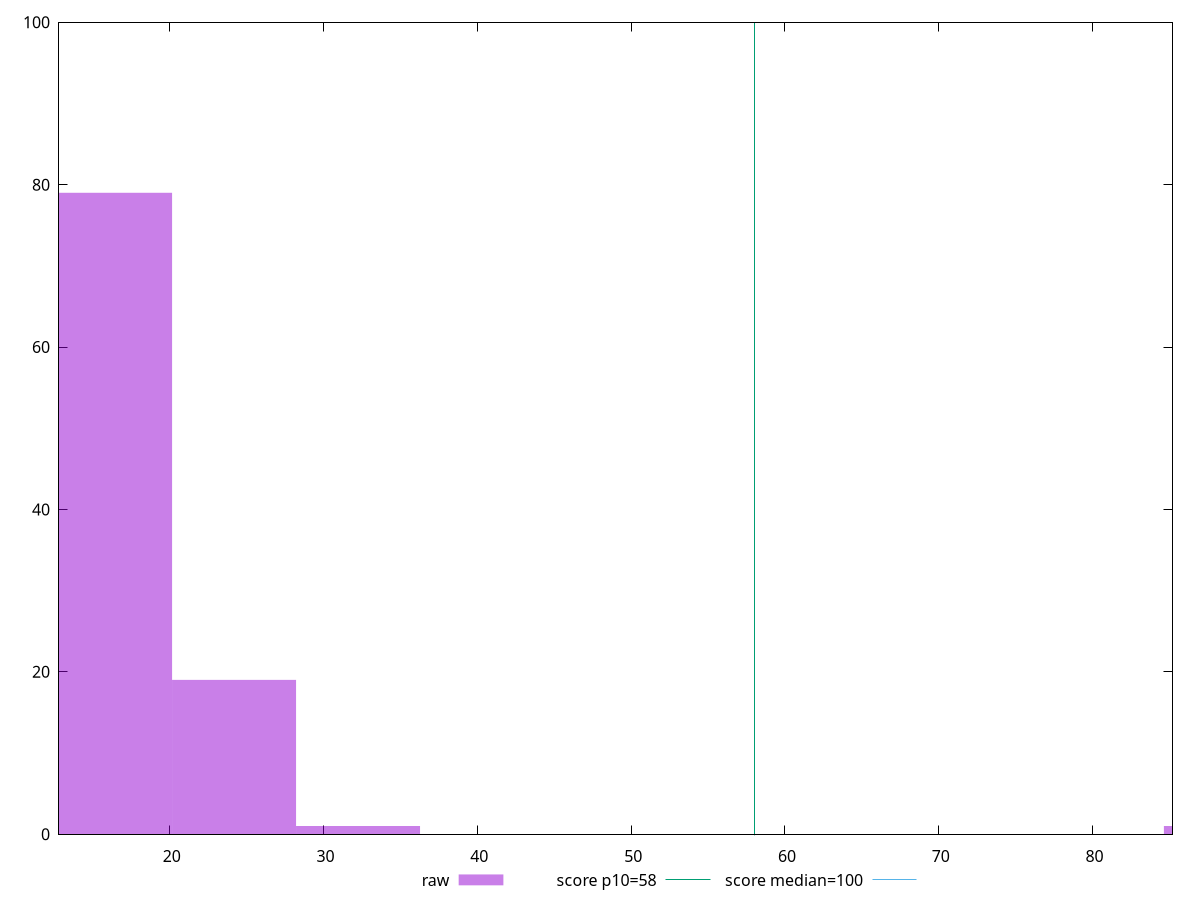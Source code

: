 reset

$raw <<EOF
88.67113277043619 1
24.183036210118964 19
16.122024140079308 79
32.244048280158616 1
EOF

set key outside below
set boxwidth 8.061012070039654
set xrange [12.8:85.2]
set yrange [0:100]
set trange [0:100]
set style fill transparent solid 0.5 noborder

set parametric
set terminal svg size 640, 490 enhanced background rgb 'white'
set output "reports/report_00032_2021-02-25T10-28-15.087Z/estimated-input-latency/samples/music/raw/histogram.svg"

plot $raw title "raw" with boxes, \
     58,t title "score p10=58", \
     100,t title "score median=100"

reset
